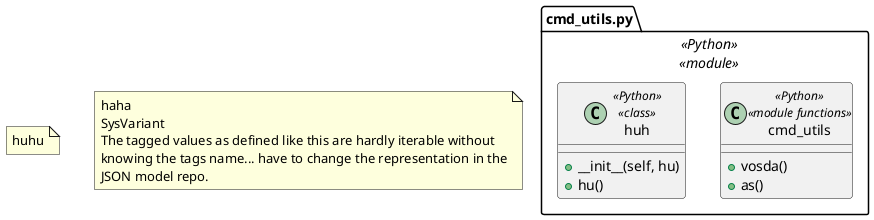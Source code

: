 @startuml
!$allelems = {"modelrepopath": "/Users/mvoss/Desktop/git/github/pumla/test/examples", "modelrepofile": "./modelrepo_json.puml", "elements": [{"name": "Temperature System", "alias": "tempSys", "type": "node", "stereotypes": ["block"], "kind": "static", "parent": "-", "instclassalias": "-", "path": "./", "filename": "tempSys.puml"},
 {"name": "tSys1 professional", "alias": "tSys1", "type": "node", "stereotypes": ["instance", "block"], "kind": "static", "parent": "-", "instclassalias": "tempSys", "path": "./", "filename": "tempSysInstances.puml"},
 {"name": "tSys2", "alias": "tSys2", "type": "node", "stereotypes": ["instance", "block"], "kind": "static", "parent": "-", "instclassalias": "tempSys", "path": "./", "filename": "tempSysInstances.puml"},
 {"name": "Temperature Sensor B", "alias": "tempSensorB", "type": "component", "stereotypes": ["block", "external System"], "kind": "static", "parent": "-", "instclassalias": "-", "path": "./tempSensorB/", "filename": "tempSensorB.puml", "taggedvalues": [{"tag": "SysVariant", "values":  ["B1", "B2"]}, {"tag": "Vendor", "values": ["B"]}]},
 {"name": "Public State", "alias": "publicState", "type": "state", "stereotypes": [], "kind": "dynamic", "parent": "tempSensorB", "instclassalias": "-", "path": "./tempSensorB/", "filename": "publicState.puml"},
 {"name": "anotherClass", "alias": "anotherClass", "type": "class", "stereotypes": ["Python"], "kind": "static", "parent": "-", "instclassalias": "-", "path": "./anotherClass/", "filename": "anotherClass.puml"},
 {"name": "CWeather", "alias": "CWeather", "type": "class", "stereotypes": ["Python"], "kind": "static", "parent": "-", "instclassalias": "-", "path": "./CWeather/", "filename": "CWeather.puml"},
 {"name": "Weather Data Instance 1", "alias": "w1", "type": "class", "stereotypes": ["instance", "Python"], "kind": "static", "parent": "-", "instclassalias": "CWeather", "path": "./CWeather/", "filename": "WeatherInstances.puml"},
 {"name": "Weather Data Instance 2", "alias": "w2", "type": "class", "stereotypes": ["instance", "Python"], "kind": "static", "parent": "-", "instclassalias": "CWeather", "path": "./CWeather/", "filename": "WeatherInstances.puml"},
 {"name": "Wireless Unit", "alias": "wirelessUnit", "type": "rectangle", "stereotypes": ["block", "external System"], "kind": "static", "parent": "-", "instclassalias": "-", "path": "./wirelessUnit/", "filename": "wirelessUnit.puml"},
 {"name": "Temperature Sensor A", "alias": "tempSensorA", "type": "component", "stereotypes": ["block"], "kind": "static", "parent": "tempSys", "instclassalias": "-", "path": "./tempSensorA/", "filename": "tempSensorA.puml"},
 {"name": "**Internal Sequence**", "alias": "internalSequence", "type": "participant", "stereotypes": [], "kind": "dynamic", "parent": "tempSensorA", "instclassalias": "-", "path": "./tempSensorA/", "filename": "internalSequence.puml"},
 {"name": "Temperature Sensor B (dC)", "alias": "tempSensorBdC", "type": "component", "stereotypes": ["block"], "kind": "static", "parent": "tempSys", "instclassalias": "-", "path": "./tempSensorBdC/", "filename": "tempSensorBdC.puml"},
 {"name": "displayTemp", "alias": "displayTemp", "type": "component", "stereotypes": ["block"], "kind": "static", "parent": "tempSys", "instclassalias": "-", "path": "./displayTemp/", "filename": "displayTemp.puml"},
 {"name": "Temp. Converter", "alias": "tempConverter", "type": "component", "stereotypes": ["block"], "kind": "static", "parent": "tempSys", "instclassalias": "-", "path": "./tempConv/", "filename": "tempConverter.puml"}]}

package "cmd_utils.py" as pd <<Python>> <<module>> {

    class cmd_utils <<Python>> <<module functions>>{
    +vosda()
    +as()
    }

    class huh <<Python>> <<class>> {
        +__init__(self, hu)
        +hu()

    }

}


note as n11
huhu
end note

note as n12
haha
$allelems.elements[3].taggedvalues[0].tag
The tagged values as defined like this are hardly iterable without
knowing the tags name... have to change the representation in the
JSON model repo.
end note

@enduml